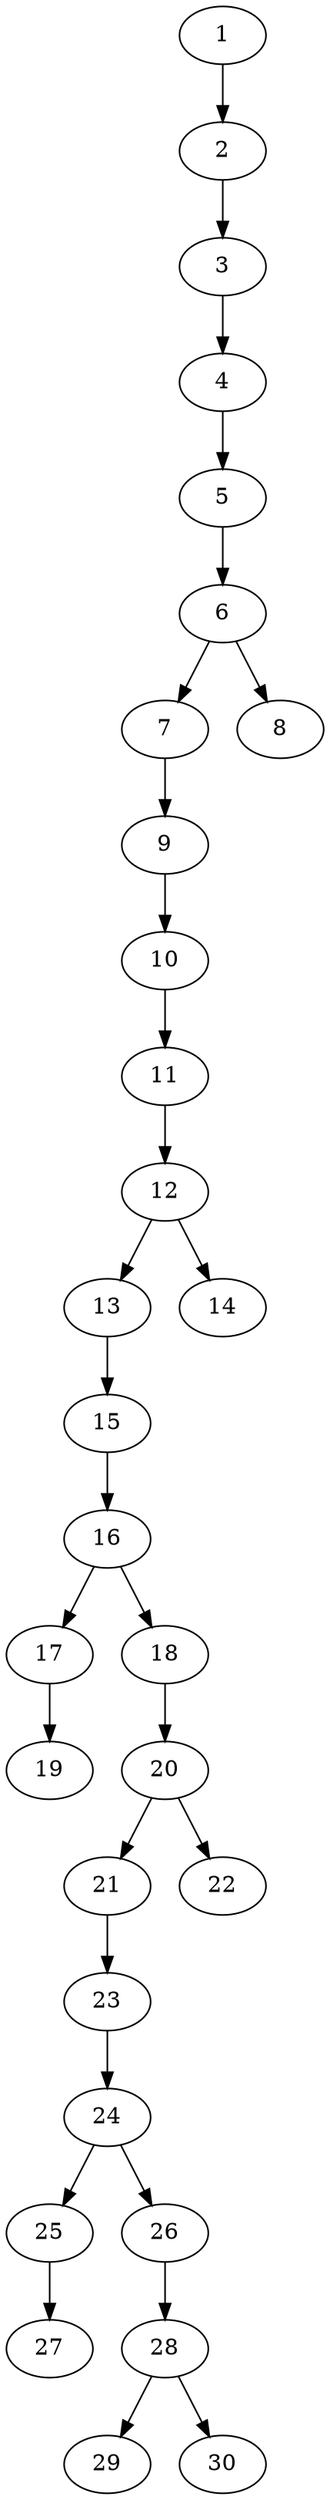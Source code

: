 // DAG automatically generated by daggen at Thu Oct  3 14:04:17 2019
// ./daggen --dot -n 30 --ccr 0.3 --fat 0.3 --regular 0.5 --density 0.5 --mindata 5242880 --maxdata 52428800 
digraph G {
  1 [size="145633280", alpha="0.20", expect_size="43689984"] 
  1 -> 2 [size ="43689984"]
  2 [size="83285333", alpha="0.11", expect_size="24985600"] 
  2 -> 3 [size ="24985600"]
  3 [size="80189440", alpha="0.15", expect_size="24056832"] 
  3 -> 4 [size ="24056832"]
  4 [size="145677653", alpha="0.16", expect_size="43703296"] 
  4 -> 5 [size ="43703296"]
  5 [size="159385600", alpha="0.02", expect_size="47815680"] 
  5 -> 6 [size ="47815680"]
  6 [size="153190400", alpha="0.05", expect_size="45957120"] 
  6 -> 7 [size ="45957120"]
  6 -> 8 [size ="45957120"]
  7 [size="54251520", alpha="0.02", expect_size="16275456"] 
  7 -> 9 [size ="16275456"]
  8 [size="70905173", alpha="0.14", expect_size="21271552"] 
  9 [size="68198400", alpha="0.04", expect_size="20459520"] 
  9 -> 10 [size ="20459520"]
  10 [size="139311787", alpha="0.19", expect_size="41793536"] 
  10 -> 11 [size ="41793536"]
  11 [size="61385387", alpha="0.11", expect_size="18415616"] 
  11 -> 12 [size ="18415616"]
  12 [size="57688747", alpha="0.16", expect_size="17306624"] 
  12 -> 13 [size ="17306624"]
  12 -> 14 [size ="17306624"]
  13 [size="142800213", alpha="0.05", expect_size="42840064"] 
  13 -> 15 [size ="42840064"]
  14 [size="106455040", alpha="0.19", expect_size="31936512"] 
  15 [size="74100053", alpha="0.03", expect_size="22230016"] 
  15 -> 16 [size ="22230016"]
  16 [size="91794773", alpha="0.08", expect_size="27538432"] 
  16 -> 17 [size ="27538432"]
  16 -> 18 [size ="27538432"]
  17 [size="134707200", alpha="0.03", expect_size="40412160"] 
  17 -> 19 [size ="40412160"]
  18 [size="147916800", alpha="0.04", expect_size="44375040"] 
  18 -> 20 [size ="44375040"]
  19 [size="98484907", alpha="0.02", expect_size="29545472"] 
  20 [size="127204693", alpha="0.19", expect_size="38161408"] 
  20 -> 21 [size ="38161408"]
  20 -> 22 [size ="38161408"]
  21 [size="120104960", alpha="0.13", expect_size="36031488"] 
  21 -> 23 [size ="36031488"]
  22 [size="49401173", alpha="0.15", expect_size="14820352"] 
  23 [size="172311893", alpha="0.05", expect_size="51693568"] 
  23 -> 24 [size ="51693568"]
  24 [size="57695573", alpha="0.11", expect_size="17308672"] 
  24 -> 25 [size ="17308672"]
  24 -> 26 [size ="17308672"]
  25 [size="51179520", alpha="0.16", expect_size="15353856"] 
  25 -> 27 [size ="15353856"]
  26 [size="73461760", alpha="0.17", expect_size="22038528"] 
  26 -> 28 [size ="22038528"]
  27 [size="139274240", alpha="0.03", expect_size="41782272"] 
  28 [size="165338453", alpha="0.16", expect_size="49601536"] 
  28 -> 29 [size ="49601536"]
  28 -> 30 [size ="49601536"]
  29 [size="42584747", alpha="0.16", expect_size="12775424"] 
  30 [size="58204160", alpha="0.11", expect_size="17461248"] 
}
